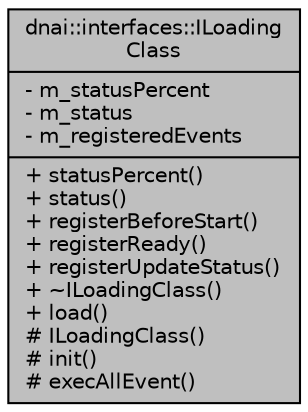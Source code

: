 digraph "dnai::interfaces::ILoadingClass"
{
  edge [fontname="Helvetica",fontsize="10",labelfontname="Helvetica",labelfontsize="10"];
  node [fontname="Helvetica",fontsize="10",shape=record];
  Node1 [label="{dnai::interfaces::ILoading\lClass\n|- m_statusPercent\l- m_status\l- m_registeredEvents\l|+ statusPercent()\l+ status()\l+ registerBeforeStart()\l+ registerReady()\l+ registerUpdateStatus()\l+ ~ILoadingClass()\l+ load()\l# ILoadingClass()\l# init()\l# execAllEvent()\l}",height=0.2,width=0.4,color="black", fillcolor="grey75", style="filled", fontcolor="black"];
}

